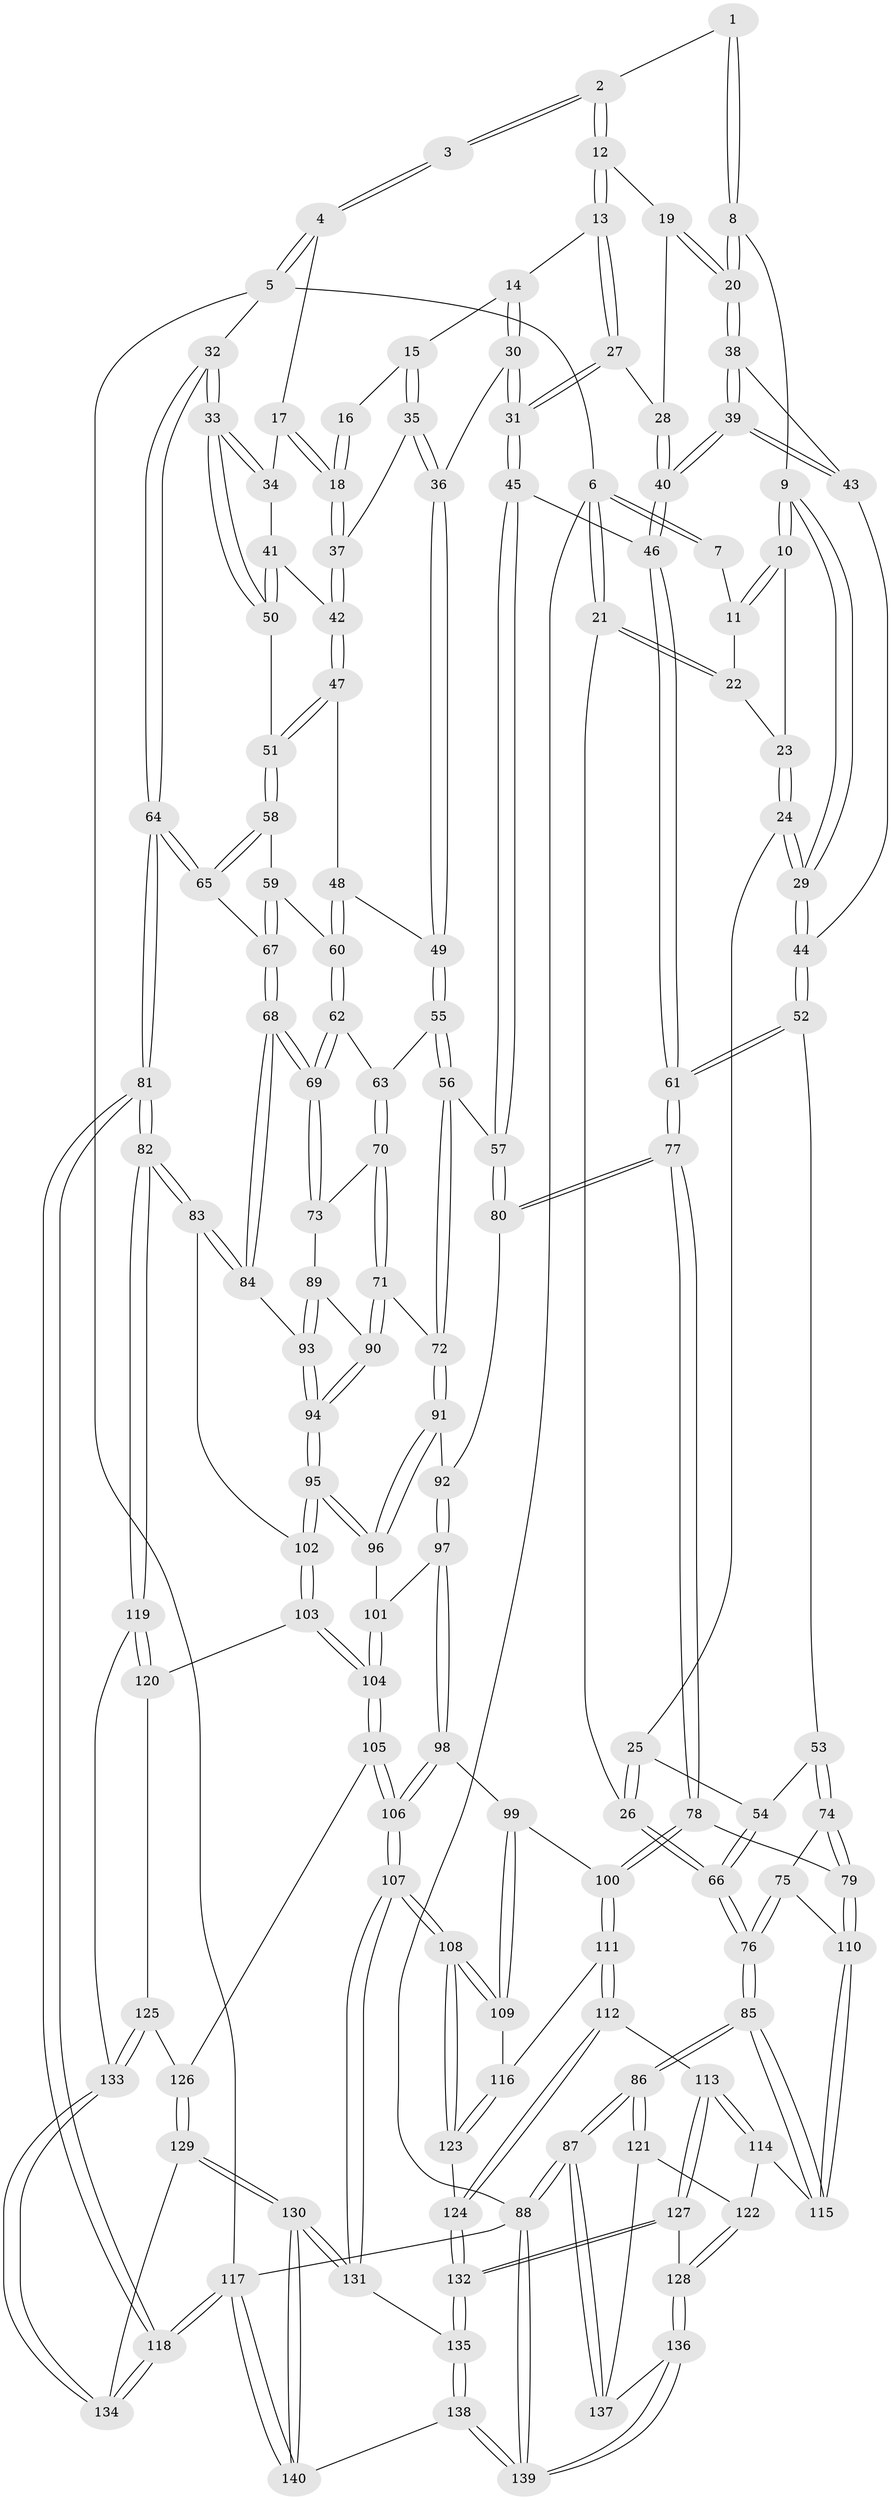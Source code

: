 // Generated by graph-tools (version 1.1) at 2025/17/03/09/25 04:17:22]
// undirected, 140 vertices, 347 edges
graph export_dot {
graph [start="1"]
  node [color=gray90,style=filled];
  1 [pos="+0.2480424551624857+0"];
  2 [pos="+0.5198878557480404+0"];
  3 [pos="+0.7490548788029368+0"];
  4 [pos="+1+0"];
  5 [pos="+1+0"];
  6 [pos="+0+0"];
  7 [pos="+0.18094322950382186+0"];
  8 [pos="+0.27177627149171585+0.09397459022978581"];
  9 [pos="+0.18800218150843184+0.13289149515066348"];
  10 [pos="+0.1612237476688567+0.11548411300196172"];
  11 [pos="+0.1012804046173344+0.04391194835138543"];
  12 [pos="+0.5048836780923168+0.0408019956385968"];
  13 [pos="+0.550351660698319+0.09013410742769984"];
  14 [pos="+0.5626377655866234+0.10098984111620381"];
  15 [pos="+0.6820098439408006+0.12254350892626407"];
  16 [pos="+0.7474667041266442+0"];
  17 [pos="+0.9021987084370585+0.11650833347932148"];
  18 [pos="+0.8062301749154599+0.13642461376616372"];
  19 [pos="+0.504451721927671+0.04123308500999345"];
  20 [pos="+0.31904104409533546+0.13147679784178726"];
  21 [pos="+0+0.07889224385904187"];
  22 [pos="+0.0657913176056036+0.06718853543808191"];
  23 [pos="+0.06808721558086728+0.13952425298142082"];
  24 [pos="+0.038395035060096144+0.1957040964256221"];
  25 [pos="+0+0.20027536242760435"];
  26 [pos="+0+0.14550307530285728"];
  27 [pos="+0.5090188035313367+0.20256189570105435"];
  28 [pos="+0.4674520851629577+0.15642117399801742"];
  29 [pos="+0.1469053015398524+0.24240916475399538"];
  30 [pos="+0.5809095654694247+0.23499579819287789"];
  31 [pos="+0.5319394749293501+0.27422708158931924"];
  32 [pos="+1+0.27117782061988777"];
  33 [pos="+1+0.25901892013639405"];
  34 [pos="+0.9074520660038002+0.12444413265161525"];
  35 [pos="+0.707192240831861+0.15531012049397572"];
  36 [pos="+0.6518468901944787+0.2365427617316952"];
  37 [pos="+0.7790126739728827+0.16514162726173398"];
  38 [pos="+0.3295777484001327+0.17096526495060754"];
  39 [pos="+0.37148976685827967+0.2756363007766979"];
  40 [pos="+0.3744387621927447+0.279459520431724"];
  41 [pos="+0.8887736717239783+0.22532310121678906"];
  42 [pos="+0.7922237668717265+0.20476708244719327"];
  43 [pos="+0.16649118224559836+0.24561682536699408"];
  44 [pos="+0.14811106630932214+0.24538619252828403"];
  45 [pos="+0.47714071986325207+0.346130821315404"];
  46 [pos="+0.39453719673144355+0.3317785174388502"];
  47 [pos="+0.7904131164118644+0.2588198917453504"];
  48 [pos="+0.7859448126766209+0.26805062692801623"];
  49 [pos="+0.6934574803960779+0.3135689206510253"];
  50 [pos="+0.9413661327032421+0.29491609505292576"];
  51 [pos="+0.9399296920809679+0.29602327583868576"];
  52 [pos="+0.1401454747071632+0.33216846678528505"];
  53 [pos="+0.12966417374345066+0.3505548490545743"];
  54 [pos="+0.05517598676553843+0.3387814478222913"];
  55 [pos="+0.6931959141355717+0.3147213429019541"];
  56 [pos="+0.5858225632674277+0.4045877326628444"];
  57 [pos="+0.4832306903670921+0.35203763412293226"];
  58 [pos="+0.9086283581254108+0.3404089915339529"];
  59 [pos="+0.8268891880608068+0.36289761044328367"];
  60 [pos="+0.8254876877160418+0.36281360316001143"];
  61 [pos="+0.3827428146399501+0.3436904031352004"];
  62 [pos="+0.7869977098627714+0.39170188614515666"];
  63 [pos="+0.7471156710844489+0.3821912612078386"];
  64 [pos="+1+0.6136506161586304"];
  65 [pos="+0.9289268135942587+0.43785678985910065"];
  66 [pos="+0+0.4195957641962356"];
  67 [pos="+0.8753526505172224+0.45249959458265954"];
  68 [pos="+0.816065618837993+0.5058950352848791"];
  69 [pos="+0.7944426363057556+0.4701579455120695"];
  70 [pos="+0.6878311411497731+0.44908969544363425"];
  71 [pos="+0.645099952135083+0.4541736248396232"];
  72 [pos="+0.6059082598454809+0.4399362467215248"];
  73 [pos="+0.6995288930760201+0.45520920353625566"];
  74 [pos="+0.13569869190672304+0.4224313487543932"];
  75 [pos="+0+0.5275862788220063"];
  76 [pos="+0+0.5482961473299963"];
  77 [pos="+0.2814265766776229+0.5326009363749202"];
  78 [pos="+0.2695499388731356+0.551957479737458"];
  79 [pos="+0.2616479020463776+0.5534063060170864"];
  80 [pos="+0.4769300104017832+0.4877600203545483"];
  81 [pos="+1+0.7033559122049466"];
  82 [pos="+1+0.7117816004847597"];
  83 [pos="+0.8803608402958312+0.6128034239096748"];
  84 [pos="+0.8158784095127797+0.5121726125829165"];
  85 [pos="+0+0.667587959398455"];
  86 [pos="+0+0.708250007383246"];
  87 [pos="+0+0.9565468806450809"];
  88 [pos="+0+1"];
  89 [pos="+0.7287361489469484+0.5079363525848084"];
  90 [pos="+0.689161415488462+0.5465273074118797"];
  91 [pos="+0.5977615532198542+0.4639822495833382"];
  92 [pos="+0.4855986199554927+0.5369053939430299"];
  93 [pos="+0.8136412302486513+0.5128826226208272"];
  94 [pos="+0.6917367014024753+0.5889097765739185"];
  95 [pos="+0.6764866333824262+0.6304731643860441"];
  96 [pos="+0.5902480857500783+0.5469066687042112"];
  97 [pos="+0.4769253215813213+0.5840833073527948"];
  98 [pos="+0.470501270720732+0.5913994139434274"];
  99 [pos="+0.4228707722689452+0.6024427980346477"];
  100 [pos="+0.34451885448008046+0.600437485564603"];
  101 [pos="+0.5476080808338057+0.5686982590580567"];
  102 [pos="+0.677618731126246+0.639960896259647"];
  103 [pos="+0.648866910039045+0.7147241647724627"];
  104 [pos="+0.6380446532409665+0.7256923585097848"];
  105 [pos="+0.6305500851427998+0.7346566287821897"];
  106 [pos="+0.6076641017183297+0.7469262188942773"];
  107 [pos="+0.5852848611377304+0.7735089363377485"];
  108 [pos="+0.5803216164893042+0.7730442740264796"];
  109 [pos="+0.48080829459533264+0.7535731455025311"];
  110 [pos="+0.21880725243329552+0.5964669518569583"];
  111 [pos="+0.3724105286784675+0.7494348900549221"];
  112 [pos="+0.3670293772181983+0.7576358654194998"];
  113 [pos="+0.308794563833824+0.803808763962417"];
  114 [pos="+0.1766219109291094+0.7022165986316634"];
  115 [pos="+0.21521397353922994+0.603645884249594"];
  116 [pos="+0.4601620483867096+0.7568271641363092"];
  117 [pos="+1+1"];
  118 [pos="+1+1"];
  119 [pos="+1+0.7274190578475661"];
  120 [pos="+0.6884465421411916+0.7196365926252197"];
  121 [pos="+0.07188785651683295+0.7699001753005192"];
  122 [pos="+0.12371587221829468+0.7496220465524038"];
  123 [pos="+0.4263482554155857+0.8471168419999068"];
  124 [pos="+0.4217791305397876+0.8523292138820457"];
  125 [pos="+0.8313304877244564+0.8171135253451989"];
  126 [pos="+0.7228236206292918+0.8172059593062615"];
  127 [pos="+0.2968557341668807+0.8932058778962665"];
  128 [pos="+0.24783244208071054+0.9042059353263366"];
  129 [pos="+0.7469474286248848+0.976376160778773"];
  130 [pos="+0.6750673233037946+1"];
  131 [pos="+0.5852499336942724+0.7739474064295204"];
  132 [pos="+0.4065423257724884+0.9693322145575413"];
  133 [pos="+0.8850902845193411+0.8240645217578155"];
  134 [pos="+0.8325315622339564+0.9133977937072436"];
  135 [pos="+0.417805320542411+0.9838085152265615"];
  136 [pos="+0.14313052846515417+0.9928533469180555"];
  137 [pos="+0.09867646194338539+0.9105240071707212"];
  138 [pos="+0.47834938151454737+1"];
  139 [pos="+0.052603136595948584+1"];
  140 [pos="+0.6438280423448315+1"];
  1 -- 2;
  1 -- 8;
  1 -- 8;
  2 -- 3;
  2 -- 3;
  2 -- 12;
  2 -- 12;
  3 -- 4;
  3 -- 4;
  4 -- 5;
  4 -- 5;
  4 -- 17;
  5 -- 6;
  5 -- 32;
  5 -- 117;
  6 -- 7;
  6 -- 7;
  6 -- 21;
  6 -- 21;
  6 -- 88;
  7 -- 11;
  8 -- 9;
  8 -- 20;
  8 -- 20;
  9 -- 10;
  9 -- 10;
  9 -- 29;
  9 -- 29;
  10 -- 11;
  10 -- 11;
  10 -- 23;
  11 -- 22;
  12 -- 13;
  12 -- 13;
  12 -- 19;
  13 -- 14;
  13 -- 27;
  13 -- 27;
  14 -- 15;
  14 -- 30;
  14 -- 30;
  15 -- 16;
  15 -- 35;
  15 -- 35;
  16 -- 18;
  16 -- 18;
  17 -- 18;
  17 -- 18;
  17 -- 34;
  18 -- 37;
  18 -- 37;
  19 -- 20;
  19 -- 20;
  19 -- 28;
  20 -- 38;
  20 -- 38;
  21 -- 22;
  21 -- 22;
  21 -- 26;
  22 -- 23;
  23 -- 24;
  23 -- 24;
  24 -- 25;
  24 -- 29;
  24 -- 29;
  25 -- 26;
  25 -- 26;
  25 -- 54;
  26 -- 66;
  26 -- 66;
  27 -- 28;
  27 -- 31;
  27 -- 31;
  28 -- 40;
  28 -- 40;
  29 -- 44;
  29 -- 44;
  30 -- 31;
  30 -- 31;
  30 -- 36;
  31 -- 45;
  31 -- 45;
  32 -- 33;
  32 -- 33;
  32 -- 64;
  32 -- 64;
  33 -- 34;
  33 -- 34;
  33 -- 50;
  33 -- 50;
  34 -- 41;
  35 -- 36;
  35 -- 36;
  35 -- 37;
  36 -- 49;
  36 -- 49;
  37 -- 42;
  37 -- 42;
  38 -- 39;
  38 -- 39;
  38 -- 43;
  39 -- 40;
  39 -- 40;
  39 -- 43;
  39 -- 43;
  40 -- 46;
  40 -- 46;
  41 -- 42;
  41 -- 50;
  41 -- 50;
  42 -- 47;
  42 -- 47;
  43 -- 44;
  44 -- 52;
  44 -- 52;
  45 -- 46;
  45 -- 57;
  45 -- 57;
  46 -- 61;
  46 -- 61;
  47 -- 48;
  47 -- 51;
  47 -- 51;
  48 -- 49;
  48 -- 60;
  48 -- 60;
  49 -- 55;
  49 -- 55;
  50 -- 51;
  51 -- 58;
  51 -- 58;
  52 -- 53;
  52 -- 61;
  52 -- 61;
  53 -- 54;
  53 -- 74;
  53 -- 74;
  54 -- 66;
  54 -- 66;
  55 -- 56;
  55 -- 56;
  55 -- 63;
  56 -- 57;
  56 -- 72;
  56 -- 72;
  57 -- 80;
  57 -- 80;
  58 -- 59;
  58 -- 65;
  58 -- 65;
  59 -- 60;
  59 -- 67;
  59 -- 67;
  60 -- 62;
  60 -- 62;
  61 -- 77;
  61 -- 77;
  62 -- 63;
  62 -- 69;
  62 -- 69;
  63 -- 70;
  63 -- 70;
  64 -- 65;
  64 -- 65;
  64 -- 81;
  64 -- 81;
  65 -- 67;
  66 -- 76;
  66 -- 76;
  67 -- 68;
  67 -- 68;
  68 -- 69;
  68 -- 69;
  68 -- 84;
  68 -- 84;
  69 -- 73;
  69 -- 73;
  70 -- 71;
  70 -- 71;
  70 -- 73;
  71 -- 72;
  71 -- 90;
  71 -- 90;
  72 -- 91;
  72 -- 91;
  73 -- 89;
  74 -- 75;
  74 -- 79;
  74 -- 79;
  75 -- 76;
  75 -- 76;
  75 -- 110;
  76 -- 85;
  76 -- 85;
  77 -- 78;
  77 -- 78;
  77 -- 80;
  77 -- 80;
  78 -- 79;
  78 -- 100;
  78 -- 100;
  79 -- 110;
  79 -- 110;
  80 -- 92;
  81 -- 82;
  81 -- 82;
  81 -- 118;
  81 -- 118;
  82 -- 83;
  82 -- 83;
  82 -- 119;
  82 -- 119;
  83 -- 84;
  83 -- 84;
  83 -- 102;
  84 -- 93;
  85 -- 86;
  85 -- 86;
  85 -- 115;
  85 -- 115;
  86 -- 87;
  86 -- 87;
  86 -- 121;
  86 -- 121;
  87 -- 88;
  87 -- 88;
  87 -- 137;
  87 -- 137;
  88 -- 139;
  88 -- 139;
  88 -- 117;
  89 -- 90;
  89 -- 93;
  89 -- 93;
  90 -- 94;
  90 -- 94;
  91 -- 92;
  91 -- 96;
  91 -- 96;
  92 -- 97;
  92 -- 97;
  93 -- 94;
  93 -- 94;
  94 -- 95;
  94 -- 95;
  95 -- 96;
  95 -- 96;
  95 -- 102;
  95 -- 102;
  96 -- 101;
  97 -- 98;
  97 -- 98;
  97 -- 101;
  98 -- 99;
  98 -- 106;
  98 -- 106;
  99 -- 100;
  99 -- 109;
  99 -- 109;
  100 -- 111;
  100 -- 111;
  101 -- 104;
  101 -- 104;
  102 -- 103;
  102 -- 103;
  103 -- 104;
  103 -- 104;
  103 -- 120;
  104 -- 105;
  104 -- 105;
  105 -- 106;
  105 -- 106;
  105 -- 126;
  106 -- 107;
  106 -- 107;
  107 -- 108;
  107 -- 108;
  107 -- 131;
  107 -- 131;
  108 -- 109;
  108 -- 109;
  108 -- 123;
  108 -- 123;
  109 -- 116;
  110 -- 115;
  110 -- 115;
  111 -- 112;
  111 -- 112;
  111 -- 116;
  112 -- 113;
  112 -- 124;
  112 -- 124;
  113 -- 114;
  113 -- 114;
  113 -- 127;
  113 -- 127;
  114 -- 115;
  114 -- 122;
  116 -- 123;
  116 -- 123;
  117 -- 118;
  117 -- 118;
  117 -- 140;
  117 -- 140;
  118 -- 134;
  118 -- 134;
  119 -- 120;
  119 -- 120;
  119 -- 133;
  120 -- 125;
  121 -- 122;
  121 -- 137;
  122 -- 128;
  122 -- 128;
  123 -- 124;
  124 -- 132;
  124 -- 132;
  125 -- 126;
  125 -- 133;
  125 -- 133;
  126 -- 129;
  126 -- 129;
  127 -- 128;
  127 -- 132;
  127 -- 132;
  128 -- 136;
  128 -- 136;
  129 -- 130;
  129 -- 130;
  129 -- 134;
  130 -- 131;
  130 -- 131;
  130 -- 140;
  130 -- 140;
  131 -- 135;
  132 -- 135;
  132 -- 135;
  133 -- 134;
  133 -- 134;
  135 -- 138;
  135 -- 138;
  136 -- 137;
  136 -- 139;
  136 -- 139;
  138 -- 139;
  138 -- 139;
  138 -- 140;
}
